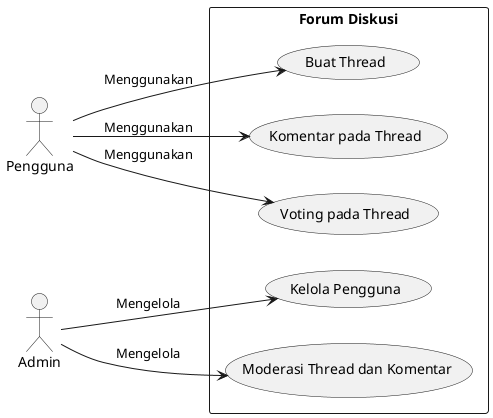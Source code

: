 @startuml
left to right direction

actor User as "Pengguna"
actor Admin as "Admin"

rectangle "Forum Diskusi" {
    usecase "Buat Thread" as UC1
    usecase "Komentar pada Thread" as UC2
    usecase "Voting pada Thread" as UC3
    usecase "Kelola Pengguna" as UC4
    usecase "Moderasi Thread dan Komentar" as UC5
}

User --> UC1 : "Menggunakan"
User --> UC2 : "Menggunakan"
User --> UC3 : "Menggunakan"
Admin --> UC4 : "Mengelola"
Admin --> UC5 : "Mengelola"

@enduml